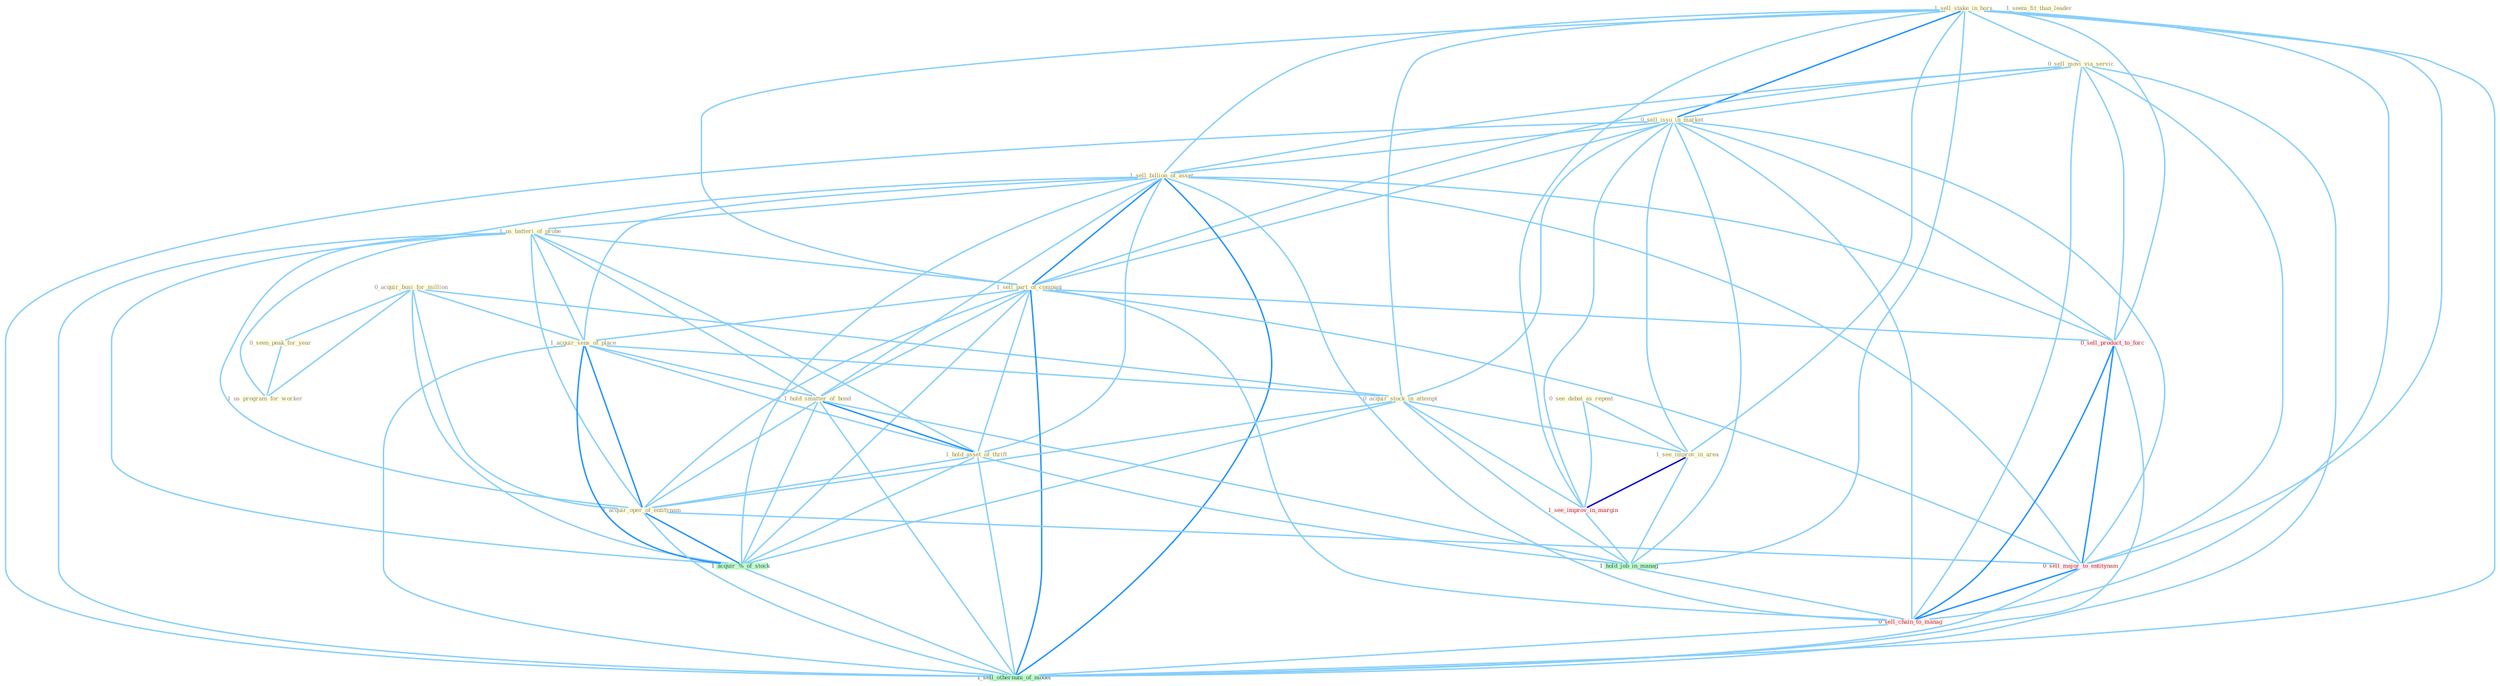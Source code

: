 Graph G{ 
    node
    [shape=polygon,style=filled,width=.5,height=.06,color="#BDFCC9",fixedsize=true,fontsize=4,
    fontcolor="#2f4f4f"];
    {node
    [color="#ffffe0", fontcolor="#8b7d6b"] "0_acquir_busi_for_million " "1_sell_stake_in_hors " "0_sell_movi_via_servic " "1_seem_fit_than_leader " "0_sell_issu_in_market " "1_sell_billion_of_asset " "1_us_batteri_of_probe " "1_sell_part_of_compani " "0_see_debat_as_repeat " "1_acquir_sens_of_place " "0_acquir_stock_in_attempt " "1_hold_smatter_of_bond " "1_see_improv_in_area " "0_seen_peak_for_year " "1_hold_asset_of_thrift " "1_acquir_oper_of_entitynam " "1_us_program_for_worker "}
{node [color="#fff0f5", fontcolor="#b22222"] "1_see_improv_in_margin " "0_sell_product_to_forc " "0_sell_major_to_entitynam " "0_sell_chain_to_manag "}
edge [color="#B0E2FF"];

	"0_acquir_busi_for_million " -- "1_acquir_sens_of_place " [w="1", color="#87cefa" ];
	"0_acquir_busi_for_million " -- "0_acquir_stock_in_attempt " [w="1", color="#87cefa" ];
	"0_acquir_busi_for_million " -- "0_seen_peak_for_year " [w="1", color="#87cefa" ];
	"0_acquir_busi_for_million " -- "1_acquir_oper_of_entitynam " [w="1", color="#87cefa" ];
	"0_acquir_busi_for_million " -- "1_us_program_for_worker " [w="1", color="#87cefa" ];
	"0_acquir_busi_for_million " -- "1_acquir_%_of_stock " [w="1", color="#87cefa" ];
	"1_sell_stake_in_hors " -- "0_sell_movi_via_servic " [w="1", color="#87cefa" ];
	"1_sell_stake_in_hors " -- "0_sell_issu_in_market " [w="2", color="#1e90ff" , len=0.8];
	"1_sell_stake_in_hors " -- "1_sell_billion_of_asset " [w="1", color="#87cefa" ];
	"1_sell_stake_in_hors " -- "1_sell_part_of_compani " [w="1", color="#87cefa" ];
	"1_sell_stake_in_hors " -- "0_acquir_stock_in_attempt " [w="1", color="#87cefa" ];
	"1_sell_stake_in_hors " -- "1_see_improv_in_area " [w="1", color="#87cefa" ];
	"1_sell_stake_in_hors " -- "1_see_improv_in_margin " [w="1", color="#87cefa" ];
	"1_sell_stake_in_hors " -- "1_hold_job_in_manag " [w="1", color="#87cefa" ];
	"1_sell_stake_in_hors " -- "0_sell_product_to_forc " [w="1", color="#87cefa" ];
	"1_sell_stake_in_hors " -- "0_sell_major_to_entitynam " [w="1", color="#87cefa" ];
	"1_sell_stake_in_hors " -- "0_sell_chain_to_manag " [w="1", color="#87cefa" ];
	"1_sell_stake_in_hors " -- "1_sell_othernum_of_model " [w="1", color="#87cefa" ];
	"0_sell_movi_via_servic " -- "0_sell_issu_in_market " [w="1", color="#87cefa" ];
	"0_sell_movi_via_servic " -- "1_sell_billion_of_asset " [w="1", color="#87cefa" ];
	"0_sell_movi_via_servic " -- "1_sell_part_of_compani " [w="1", color="#87cefa" ];
	"0_sell_movi_via_servic " -- "0_sell_product_to_forc " [w="1", color="#87cefa" ];
	"0_sell_movi_via_servic " -- "0_sell_major_to_entitynam " [w="1", color="#87cefa" ];
	"0_sell_movi_via_servic " -- "0_sell_chain_to_manag " [w="1", color="#87cefa" ];
	"0_sell_movi_via_servic " -- "1_sell_othernum_of_model " [w="1", color="#87cefa" ];
	"0_sell_issu_in_market " -- "1_sell_billion_of_asset " [w="1", color="#87cefa" ];
	"0_sell_issu_in_market " -- "1_sell_part_of_compani " [w="1", color="#87cefa" ];
	"0_sell_issu_in_market " -- "0_acquir_stock_in_attempt " [w="1", color="#87cefa" ];
	"0_sell_issu_in_market " -- "1_see_improv_in_area " [w="1", color="#87cefa" ];
	"0_sell_issu_in_market " -- "1_see_improv_in_margin " [w="1", color="#87cefa" ];
	"0_sell_issu_in_market " -- "1_hold_job_in_manag " [w="1", color="#87cefa" ];
	"0_sell_issu_in_market " -- "0_sell_product_to_forc " [w="1", color="#87cefa" ];
	"0_sell_issu_in_market " -- "0_sell_major_to_entitynam " [w="1", color="#87cefa" ];
	"0_sell_issu_in_market " -- "0_sell_chain_to_manag " [w="1", color="#87cefa" ];
	"0_sell_issu_in_market " -- "1_sell_othernum_of_model " [w="1", color="#87cefa" ];
	"1_sell_billion_of_asset " -- "1_us_batteri_of_probe " [w="1", color="#87cefa" ];
	"1_sell_billion_of_asset " -- "1_sell_part_of_compani " [w="2", color="#1e90ff" , len=0.8];
	"1_sell_billion_of_asset " -- "1_acquir_sens_of_place " [w="1", color="#87cefa" ];
	"1_sell_billion_of_asset " -- "1_hold_smatter_of_bond " [w="1", color="#87cefa" ];
	"1_sell_billion_of_asset " -- "1_hold_asset_of_thrift " [w="1", color="#87cefa" ];
	"1_sell_billion_of_asset " -- "1_acquir_oper_of_entitynam " [w="1", color="#87cefa" ];
	"1_sell_billion_of_asset " -- "1_acquir_%_of_stock " [w="1", color="#87cefa" ];
	"1_sell_billion_of_asset " -- "0_sell_product_to_forc " [w="1", color="#87cefa" ];
	"1_sell_billion_of_asset " -- "0_sell_major_to_entitynam " [w="1", color="#87cefa" ];
	"1_sell_billion_of_asset " -- "0_sell_chain_to_manag " [w="1", color="#87cefa" ];
	"1_sell_billion_of_asset " -- "1_sell_othernum_of_model " [w="2", color="#1e90ff" , len=0.8];
	"1_us_batteri_of_probe " -- "1_sell_part_of_compani " [w="1", color="#87cefa" ];
	"1_us_batteri_of_probe " -- "1_acquir_sens_of_place " [w="1", color="#87cefa" ];
	"1_us_batteri_of_probe " -- "1_hold_smatter_of_bond " [w="1", color="#87cefa" ];
	"1_us_batteri_of_probe " -- "1_hold_asset_of_thrift " [w="1", color="#87cefa" ];
	"1_us_batteri_of_probe " -- "1_acquir_oper_of_entitynam " [w="1", color="#87cefa" ];
	"1_us_batteri_of_probe " -- "1_us_program_for_worker " [w="1", color="#87cefa" ];
	"1_us_batteri_of_probe " -- "1_acquir_%_of_stock " [w="1", color="#87cefa" ];
	"1_us_batteri_of_probe " -- "1_sell_othernum_of_model " [w="1", color="#87cefa" ];
	"1_sell_part_of_compani " -- "1_acquir_sens_of_place " [w="1", color="#87cefa" ];
	"1_sell_part_of_compani " -- "1_hold_smatter_of_bond " [w="1", color="#87cefa" ];
	"1_sell_part_of_compani " -- "1_hold_asset_of_thrift " [w="1", color="#87cefa" ];
	"1_sell_part_of_compani " -- "1_acquir_oper_of_entitynam " [w="1", color="#87cefa" ];
	"1_sell_part_of_compani " -- "1_acquir_%_of_stock " [w="1", color="#87cefa" ];
	"1_sell_part_of_compani " -- "0_sell_product_to_forc " [w="1", color="#87cefa" ];
	"1_sell_part_of_compani " -- "0_sell_major_to_entitynam " [w="1", color="#87cefa" ];
	"1_sell_part_of_compani " -- "0_sell_chain_to_manag " [w="1", color="#87cefa" ];
	"1_sell_part_of_compani " -- "1_sell_othernum_of_model " [w="2", color="#1e90ff" , len=0.8];
	"0_see_debat_as_repeat " -- "1_see_improv_in_area " [w="1", color="#87cefa" ];
	"0_see_debat_as_repeat " -- "1_see_improv_in_margin " [w="1", color="#87cefa" ];
	"1_acquir_sens_of_place " -- "0_acquir_stock_in_attempt " [w="1", color="#87cefa" ];
	"1_acquir_sens_of_place " -- "1_hold_smatter_of_bond " [w="1", color="#87cefa" ];
	"1_acquir_sens_of_place " -- "1_hold_asset_of_thrift " [w="1", color="#87cefa" ];
	"1_acquir_sens_of_place " -- "1_acquir_oper_of_entitynam " [w="2", color="#1e90ff" , len=0.8];
	"1_acquir_sens_of_place " -- "1_acquir_%_of_stock " [w="2", color="#1e90ff" , len=0.8];
	"1_acquir_sens_of_place " -- "1_sell_othernum_of_model " [w="1", color="#87cefa" ];
	"0_acquir_stock_in_attempt " -- "1_see_improv_in_area " [w="1", color="#87cefa" ];
	"0_acquir_stock_in_attempt " -- "1_acquir_oper_of_entitynam " [w="1", color="#87cefa" ];
	"0_acquir_stock_in_attempt " -- "1_see_improv_in_margin " [w="1", color="#87cefa" ];
	"0_acquir_stock_in_attempt " -- "1_acquir_%_of_stock " [w="1", color="#87cefa" ];
	"0_acquir_stock_in_attempt " -- "1_hold_job_in_manag " [w="1", color="#87cefa" ];
	"1_hold_smatter_of_bond " -- "1_hold_asset_of_thrift " [w="2", color="#1e90ff" , len=0.8];
	"1_hold_smatter_of_bond " -- "1_acquir_oper_of_entitynam " [w="1", color="#87cefa" ];
	"1_hold_smatter_of_bond " -- "1_acquir_%_of_stock " [w="1", color="#87cefa" ];
	"1_hold_smatter_of_bond " -- "1_hold_job_in_manag " [w="1", color="#87cefa" ];
	"1_hold_smatter_of_bond " -- "1_sell_othernum_of_model " [w="1", color="#87cefa" ];
	"1_see_improv_in_area " -- "1_see_improv_in_margin " [w="3", color="#0000cd" , len=0.6];
	"1_see_improv_in_area " -- "1_hold_job_in_manag " [w="1", color="#87cefa" ];
	"0_seen_peak_for_year " -- "1_us_program_for_worker " [w="1", color="#87cefa" ];
	"1_hold_asset_of_thrift " -- "1_acquir_oper_of_entitynam " [w="1", color="#87cefa" ];
	"1_hold_asset_of_thrift " -- "1_acquir_%_of_stock " [w="1", color="#87cefa" ];
	"1_hold_asset_of_thrift " -- "1_hold_job_in_manag " [w="1", color="#87cefa" ];
	"1_hold_asset_of_thrift " -- "1_sell_othernum_of_model " [w="1", color="#87cefa" ];
	"1_acquir_oper_of_entitynam " -- "1_acquir_%_of_stock " [w="2", color="#1e90ff" , len=0.8];
	"1_acquir_oper_of_entitynam " -- "0_sell_major_to_entitynam " [w="1", color="#87cefa" ];
	"1_acquir_oper_of_entitynam " -- "1_sell_othernum_of_model " [w="1", color="#87cefa" ];
	"1_see_improv_in_margin " -- "1_hold_job_in_manag " [w="1", color="#87cefa" ];
	"1_acquir_%_of_stock " -- "1_sell_othernum_of_model " [w="1", color="#87cefa" ];
	"1_hold_job_in_manag " -- "0_sell_chain_to_manag " [w="1", color="#87cefa" ];
	"0_sell_product_to_forc " -- "0_sell_major_to_entitynam " [w="2", color="#1e90ff" , len=0.8];
	"0_sell_product_to_forc " -- "0_sell_chain_to_manag " [w="2", color="#1e90ff" , len=0.8];
	"0_sell_product_to_forc " -- "1_sell_othernum_of_model " [w="1", color="#87cefa" ];
	"0_sell_major_to_entitynam " -- "0_sell_chain_to_manag " [w="2", color="#1e90ff" , len=0.8];
	"0_sell_major_to_entitynam " -- "1_sell_othernum_of_model " [w="1", color="#87cefa" ];
	"0_sell_chain_to_manag " -- "1_sell_othernum_of_model " [w="1", color="#87cefa" ];
}